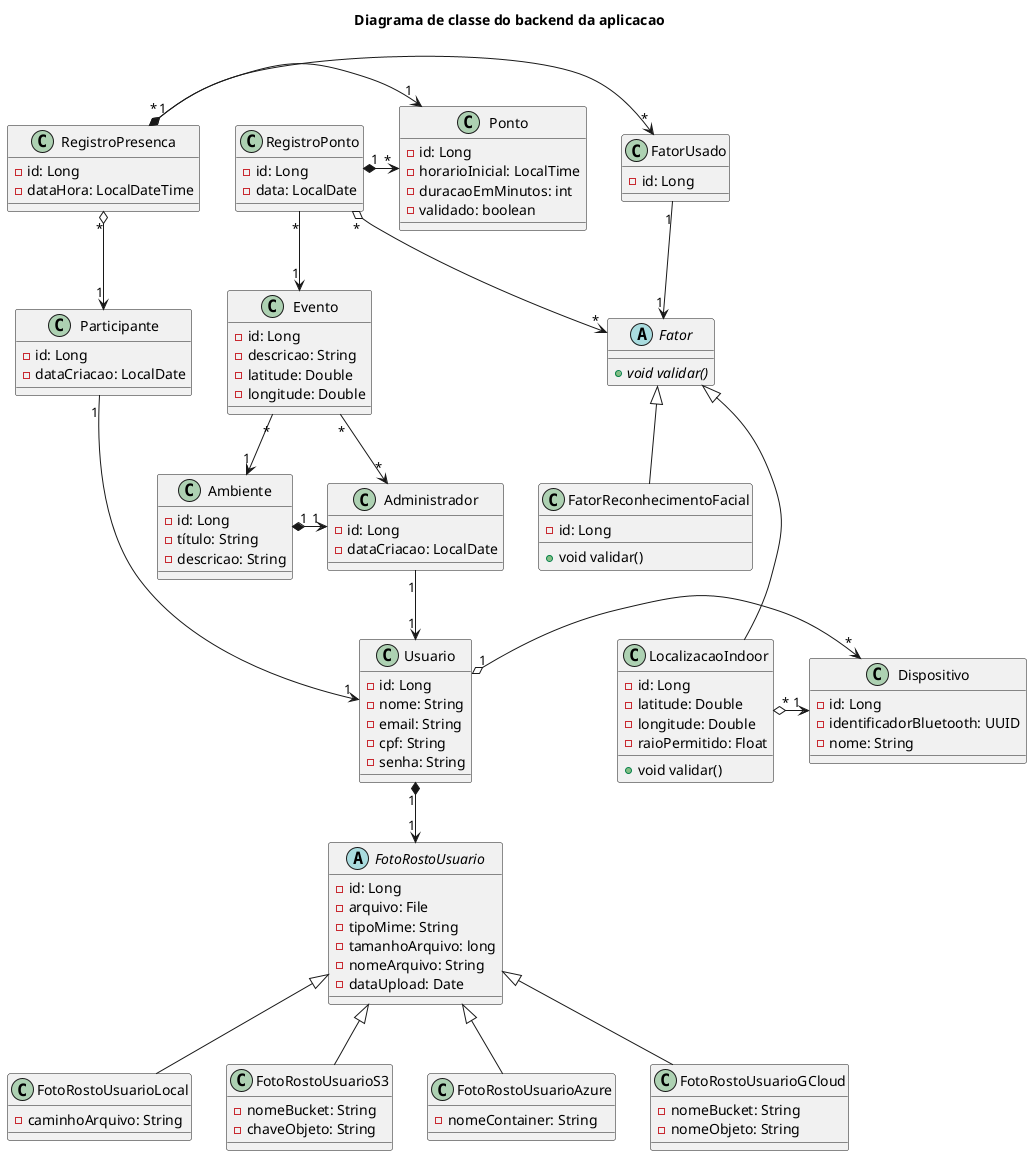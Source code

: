 @startuml
title Diagrama de classe do backend da aplicacao

class Usuario {
    - id: Long
    - nome: String
    - email: String
    - cpf: String
    - senha: String
}

class Administrador {
    - id: Long
    - dataCriacao: LocalDate
}

class Participante {
    - id: Long
    - dataCriacao: LocalDate
}

class Dispositivo {
    - id: Long
    - identificadorBluetooth: UUID
    - nome: String
}

abstract class FotoRostoUsuario {
    - id: Long
    - arquivo: File
    - tipoMime: String
    - tamanhoArquivo: long
    - nomeArquivo: String
    - dataUpload: Date
}

class FatorUsado {
     - id: Long
}

class FotoRostoUsuarioLocal {
    - caminhoArquivo: String
}

class FotoRostoUsuarioS3 {
    - nomeBucket: String
    - chaveObjeto: String
}

class FotoRostoUsuarioAzure {
    - nomeContainer: String
}

class FotoRostoUsuarioGCloud {
    - nomeBucket: String
    - nomeObjeto: String
}

class Ambiente {
    - id: Long
    - título: String
    - descricao: String
}

class Evento {
    - id: Long
    - descricao: String
    - latitude: Double
    - longitude: Double
}

class RegistroPonto {
    - id: Long
    - data: LocalDate
}

class Ponto {
    - id: Long
    - horarioInicial: LocalTime
    - duracaoEmMinutos: int
    - validado: boolean
}

class RegistroPresenca {
    - id: Long
    - dataHora: LocalDateTime
}

abstract class Fator {
    + void {abstract} validar()
}

class FatorReconhecimentoFacial {
    - id: Long
    + void validar()
}

class LocalizacaoIndoor {
    - id: Long
    - latitude: Double
    - longitude: Double
    - raioPermitido: Float
    + void validar()
}

RegistroPonto "*" --> "1" Evento
Evento "*" --> "1" Ambiente
Ambiente "1" *-> "1" Administrador
Evento "*" --> "*" Administrador

RegistroPonto "1" *-> "*" Ponto
RegistroPonto "*" o-> "*" Fator

RegistroPresenca "*" o-> "1" Participante
RegistroPresenca "*" o-> "1" Ponto

Fator <|-- FatorReconhecimentoFacial
Fator <|-- LocalizacaoIndoor

LocalizacaoIndoor "*" o-> "1" Dispositivo

Usuario "1" o-> "*" Dispositivo
Usuario "1" *-down-> "1" FotoRostoUsuario

RegistroPresenca "1" *-> "*" FatorUsado
FatorUsado "1" --> "1" Fator

Administrador "1" --> "1" Usuario
Participante "1" --> "1" Usuario

FotoRostoUsuario <|-- FotoRostoUsuarioLocal
FotoRostoUsuario <|-- FotoRostoUsuarioS3
FotoRostoUsuario <|-- FotoRostoUsuarioAzure
FotoRostoUsuario <|-- FotoRostoUsuarioGCloud

@enduml